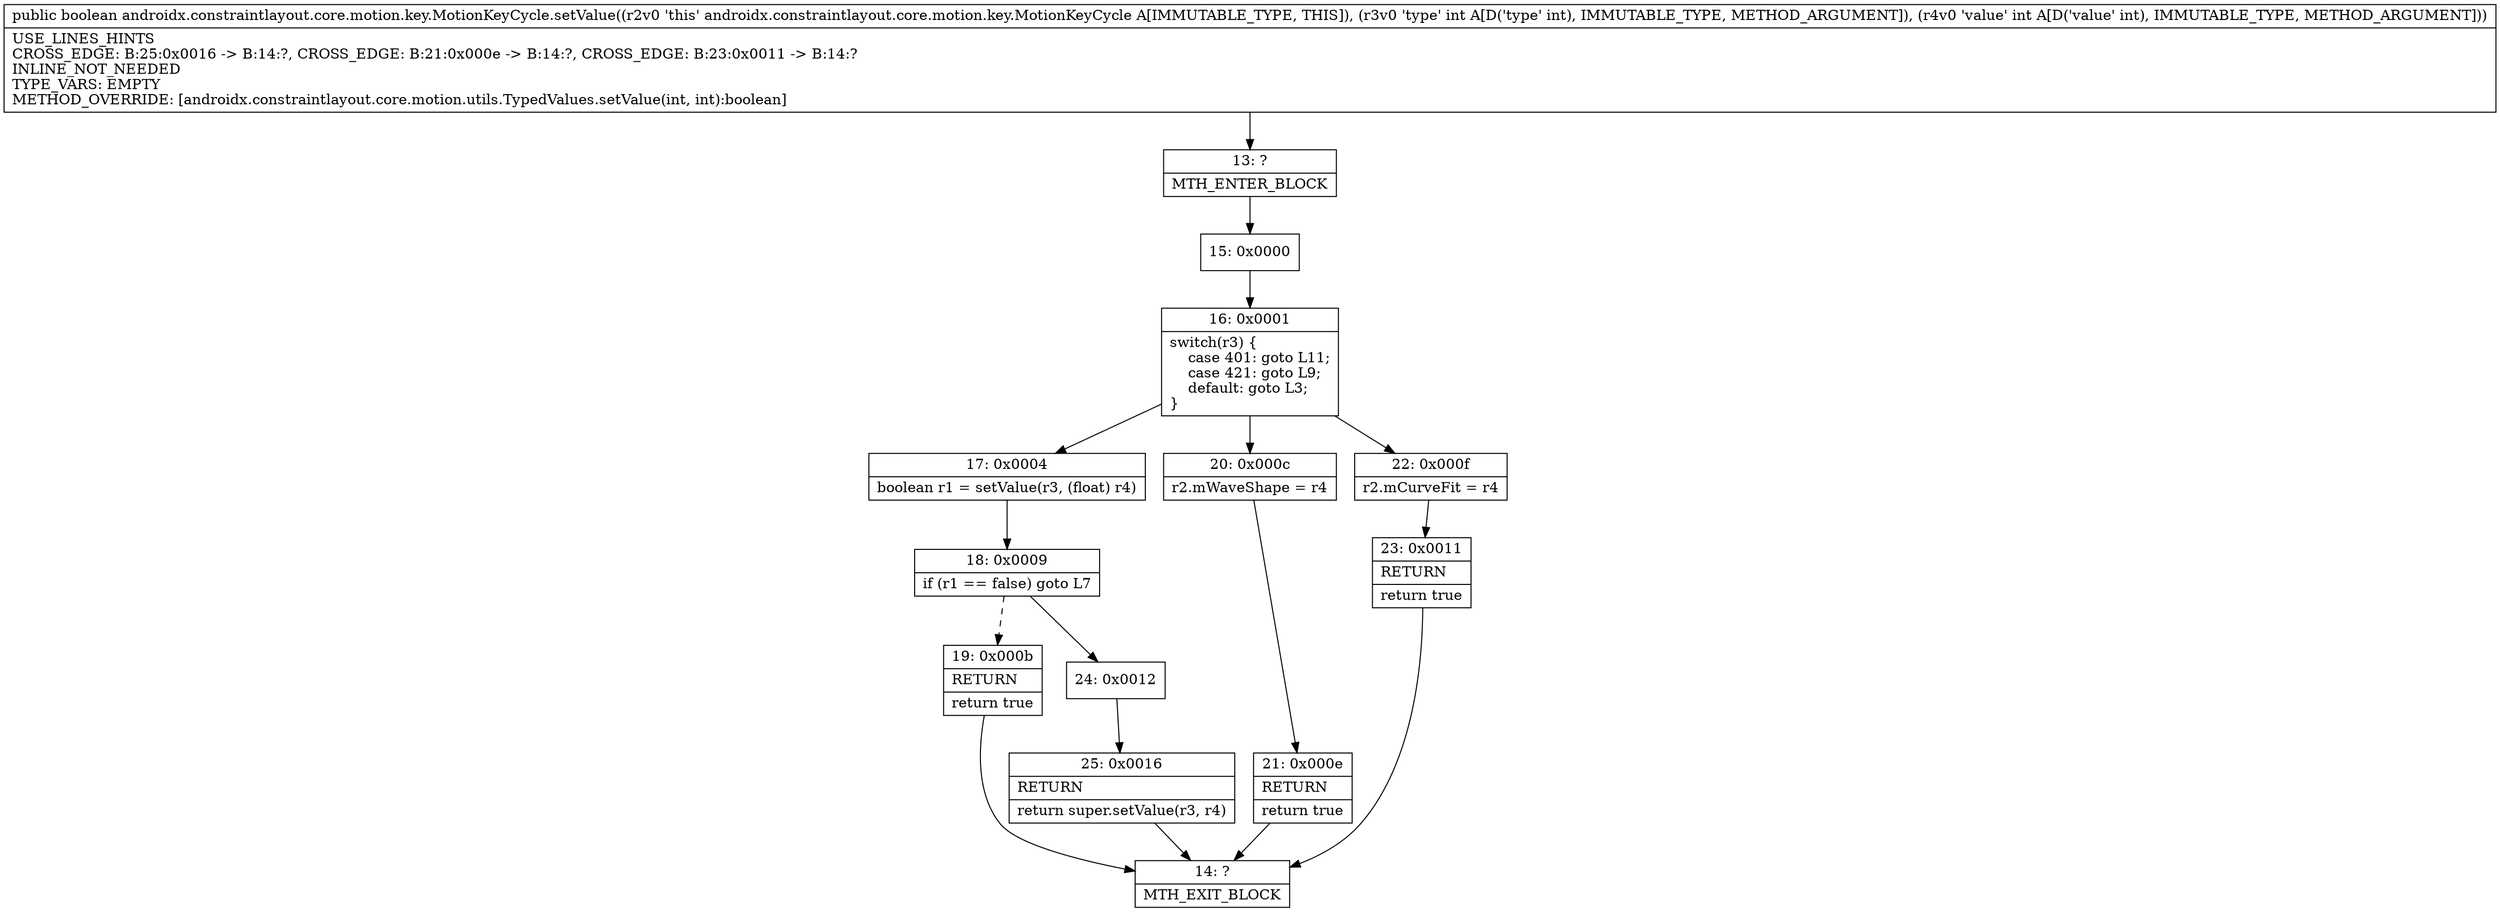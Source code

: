 digraph "CFG forandroidx.constraintlayout.core.motion.key.MotionKeyCycle.setValue(II)Z" {
Node_13 [shape=record,label="{13\:\ ?|MTH_ENTER_BLOCK\l}"];
Node_15 [shape=record,label="{15\:\ 0x0000}"];
Node_16 [shape=record,label="{16\:\ 0x0001|switch(r3) \{\l    case 401: goto L11;\l    case 421: goto L9;\l    default: goto L3;\l\}\l}"];
Node_17 [shape=record,label="{17\:\ 0x0004|boolean r1 = setValue(r3, (float) r4)\l}"];
Node_18 [shape=record,label="{18\:\ 0x0009|if (r1 == false) goto L7\l}"];
Node_19 [shape=record,label="{19\:\ 0x000b|RETURN\l|return true\l}"];
Node_14 [shape=record,label="{14\:\ ?|MTH_EXIT_BLOCK\l}"];
Node_24 [shape=record,label="{24\:\ 0x0012}"];
Node_25 [shape=record,label="{25\:\ 0x0016|RETURN\l|return super.setValue(r3, r4)\l}"];
Node_20 [shape=record,label="{20\:\ 0x000c|r2.mWaveShape = r4\l}"];
Node_21 [shape=record,label="{21\:\ 0x000e|RETURN\l|return true\l}"];
Node_22 [shape=record,label="{22\:\ 0x000f|r2.mCurveFit = r4\l}"];
Node_23 [shape=record,label="{23\:\ 0x0011|RETURN\l|return true\l}"];
MethodNode[shape=record,label="{public boolean androidx.constraintlayout.core.motion.key.MotionKeyCycle.setValue((r2v0 'this' androidx.constraintlayout.core.motion.key.MotionKeyCycle A[IMMUTABLE_TYPE, THIS]), (r3v0 'type' int A[D('type' int), IMMUTABLE_TYPE, METHOD_ARGUMENT]), (r4v0 'value' int A[D('value' int), IMMUTABLE_TYPE, METHOD_ARGUMENT]))  | USE_LINES_HINTS\lCROSS_EDGE: B:25:0x0016 \-\> B:14:?, CROSS_EDGE: B:21:0x000e \-\> B:14:?, CROSS_EDGE: B:23:0x0011 \-\> B:14:?\lINLINE_NOT_NEEDED\lTYPE_VARS: EMPTY\lMETHOD_OVERRIDE: [androidx.constraintlayout.core.motion.utils.TypedValues.setValue(int, int):boolean]\l}"];
MethodNode -> Node_13;Node_13 -> Node_15;
Node_15 -> Node_16;
Node_16 -> Node_17;
Node_16 -> Node_20;
Node_16 -> Node_22;
Node_17 -> Node_18;
Node_18 -> Node_19[style=dashed];
Node_18 -> Node_24;
Node_19 -> Node_14;
Node_24 -> Node_25;
Node_25 -> Node_14;
Node_20 -> Node_21;
Node_21 -> Node_14;
Node_22 -> Node_23;
Node_23 -> Node_14;
}

